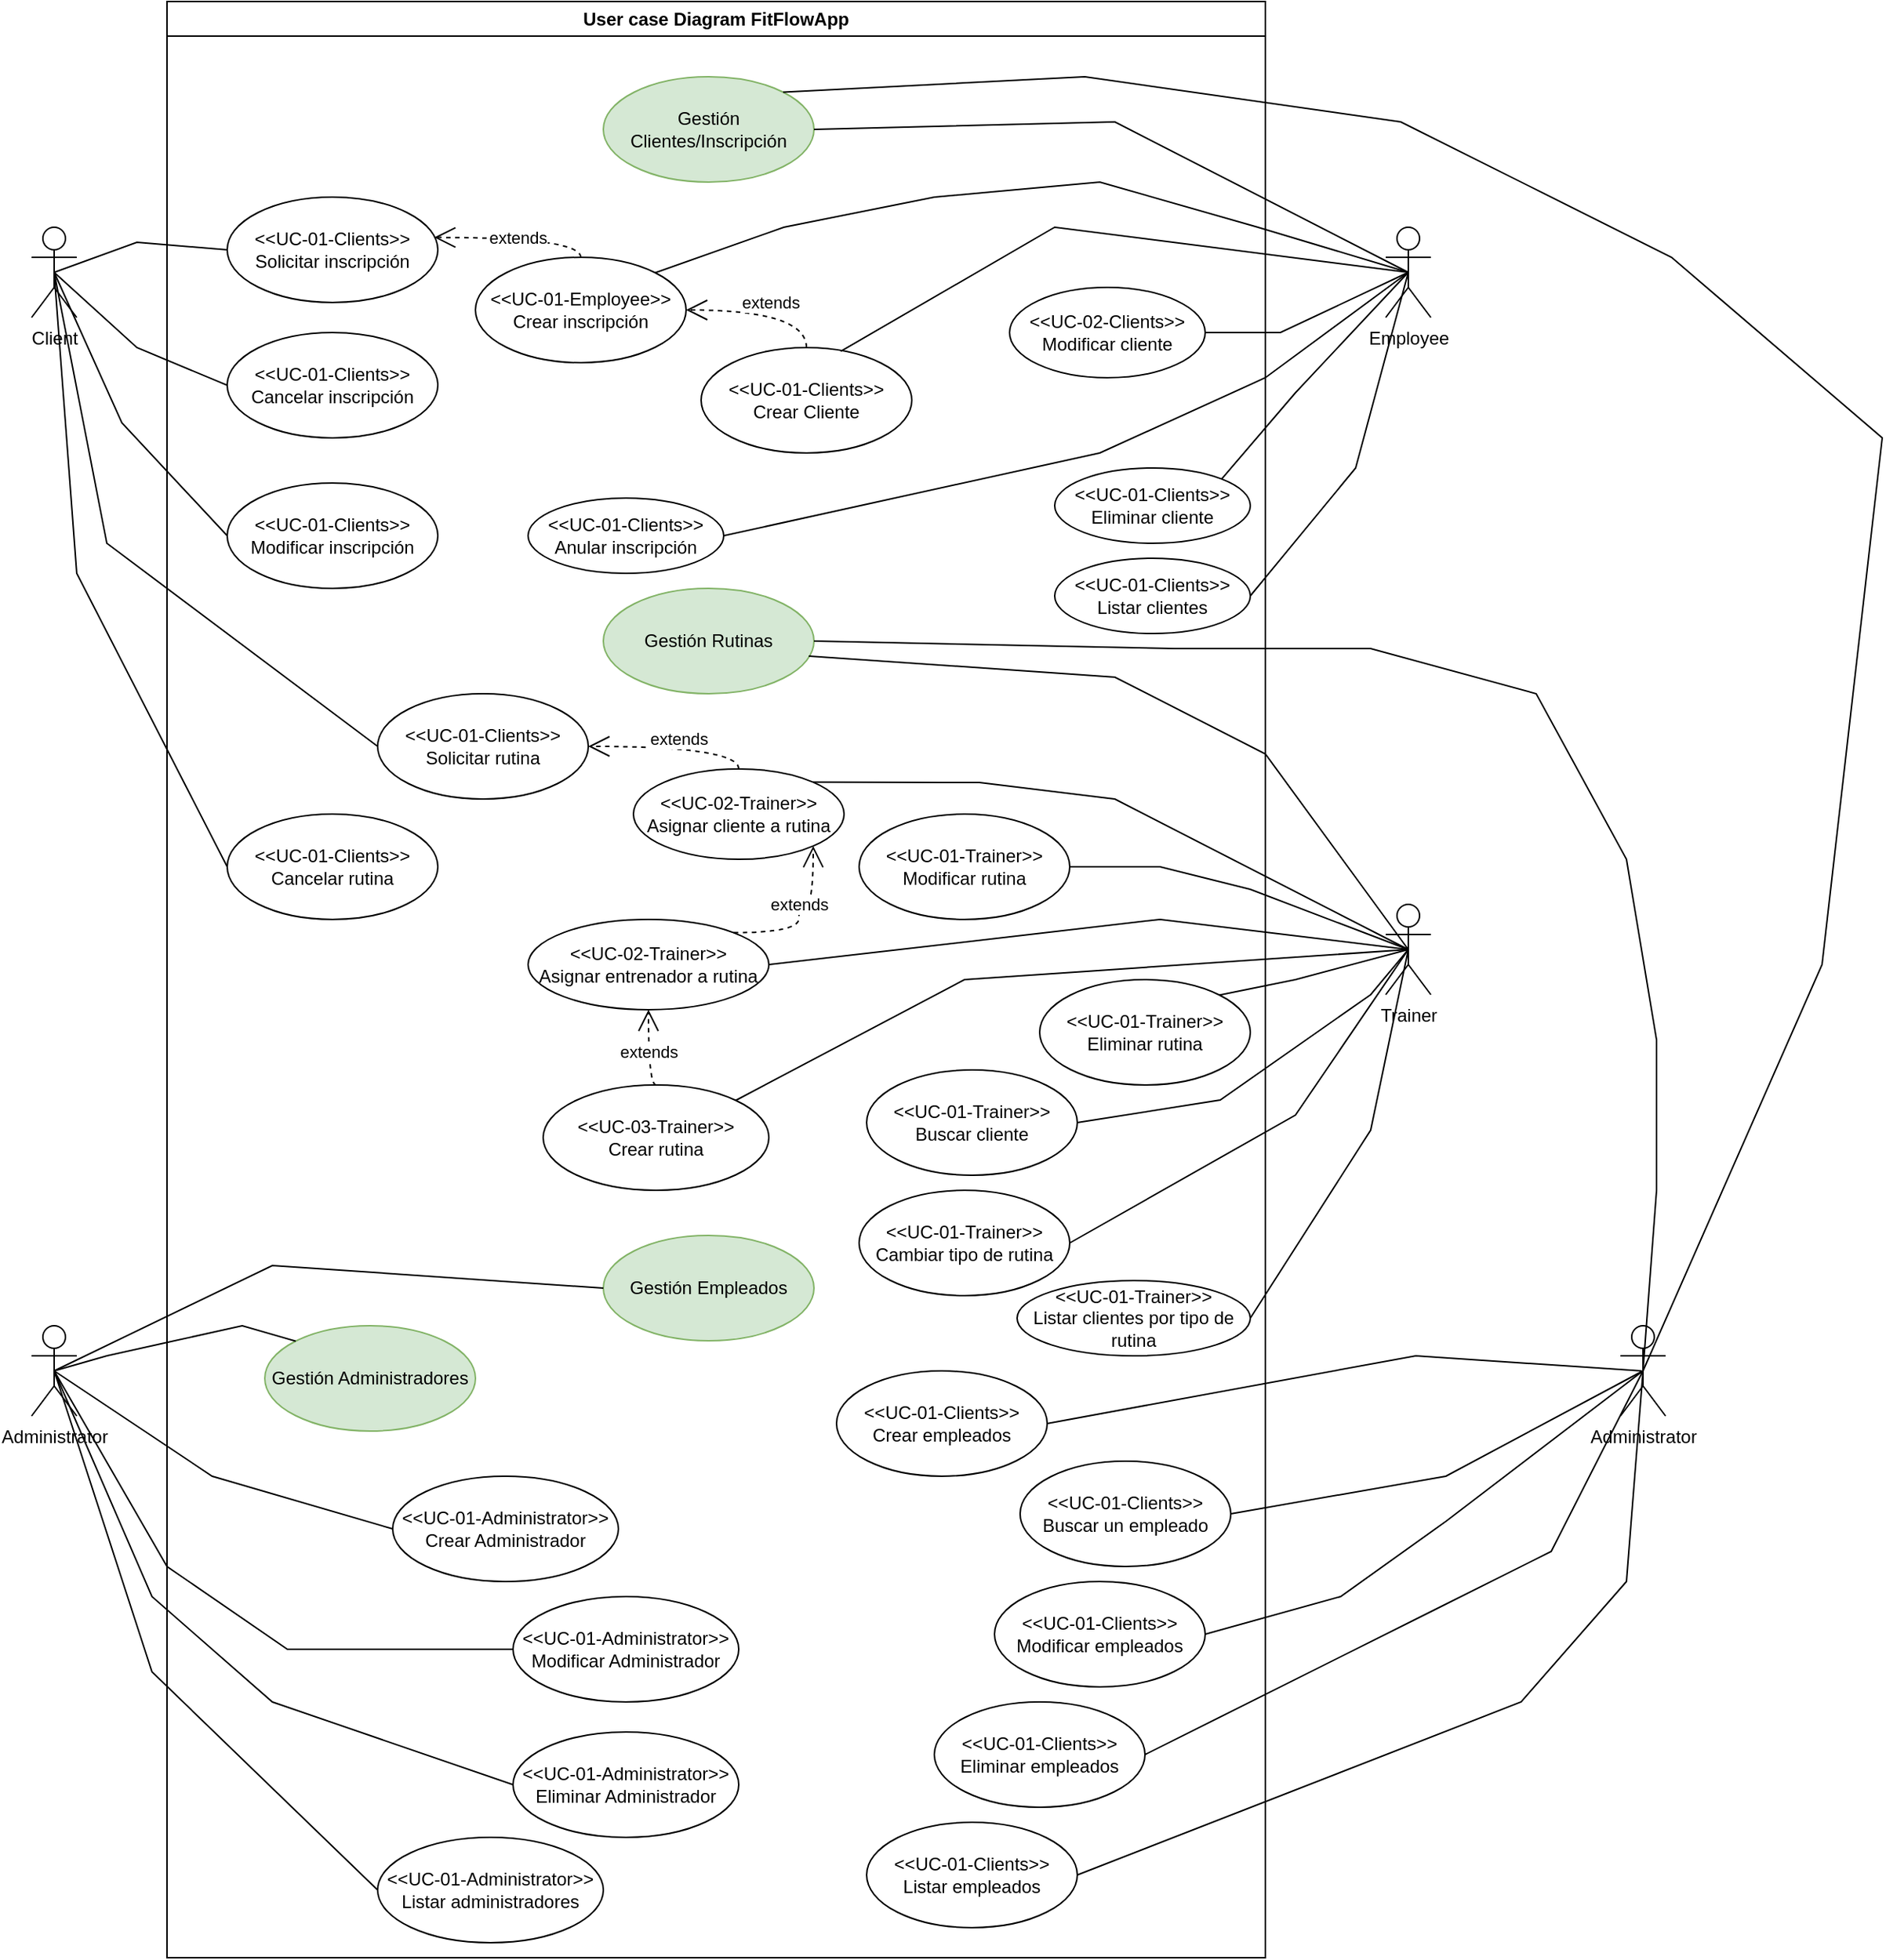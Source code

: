 <mxfile version="24.6.2" type="github">
  <diagram name="Página-1" id="Pke8mfe5lKtThJGU7i_4">
    <mxGraphModel dx="1577" dy="785" grid="1" gridSize="10" guides="1" tooltips="1" connect="1" arrows="1" fold="1" page="1" pageScale="1" pageWidth="827" pageHeight="1169" math="0" shadow="0">
      <root>
        <mxCell id="0" />
        <mxCell id="1" parent="0" />
        <mxCell id="HlKlNwCH5ZgdbXaKiqXz-1" value="User case Diagram FitFlowApp" style="swimlane;whiteSpace=wrap;html=1;" vertex="1" parent="1">
          <mxGeometry x="260" width="730" height="1300" as="geometry" />
        </mxCell>
        <mxCell id="HlKlNwCH5ZgdbXaKiqXz-4" value="&amp;lt;&amp;lt;UC-01-Clients&amp;gt;&amp;gt;&lt;div&gt;Solicitar inscripción&lt;/div&gt;" style="ellipse;whiteSpace=wrap;html=1;" vertex="1" parent="HlKlNwCH5ZgdbXaKiqXz-1">
          <mxGeometry x="40" y="130" width="140" height="70" as="geometry" />
        </mxCell>
        <mxCell id="HlKlNwCH5ZgdbXaKiqXz-12" value="&lt;div&gt;Gestión Clientes/Inscripción&lt;/div&gt;" style="ellipse;whiteSpace=wrap;html=1;fillColor=#d5e8d4;strokeColor=#82b366;" vertex="1" parent="HlKlNwCH5ZgdbXaKiqXz-1">
          <mxGeometry x="290" y="50" width="140" height="70" as="geometry" />
        </mxCell>
        <mxCell id="HlKlNwCH5ZgdbXaKiqXz-14" value="&amp;lt;&amp;lt;UC-02-Clients&amp;gt;&amp;gt;&lt;div&gt;Modificar cliente&lt;/div&gt;" style="ellipse;whiteSpace=wrap;html=1;" vertex="1" parent="HlKlNwCH5ZgdbXaKiqXz-1">
          <mxGeometry x="560" y="190" width="130" height="60" as="geometry" />
        </mxCell>
        <mxCell id="HlKlNwCH5ZgdbXaKiqXz-15" value="&amp;lt;&amp;lt;UC-01-Clients&amp;gt;&amp;gt;&lt;div&gt;Eliminar cliente&lt;/div&gt;" style="ellipse;whiteSpace=wrap;html=1;" vertex="1" parent="HlKlNwCH5ZgdbXaKiqXz-1">
          <mxGeometry x="590" y="310" width="130" height="50" as="geometry" />
        </mxCell>
        <mxCell id="HlKlNwCH5ZgdbXaKiqXz-23" value="&amp;lt;&amp;lt;UC-01-Clients&amp;gt;&amp;gt;&lt;div&gt;Cancelar inscripción&lt;/div&gt;" style="ellipse;whiteSpace=wrap;html=1;" vertex="1" parent="HlKlNwCH5ZgdbXaKiqXz-1">
          <mxGeometry x="40" y="220" width="140" height="70" as="geometry" />
        </mxCell>
        <mxCell id="HlKlNwCH5ZgdbXaKiqXz-24" value="&amp;lt;&amp;lt;UC-01-Clients&amp;gt;&amp;gt;&lt;div&gt;Modificar inscripción&lt;/div&gt;" style="ellipse;whiteSpace=wrap;html=1;" vertex="1" parent="HlKlNwCH5ZgdbXaKiqXz-1">
          <mxGeometry x="40" y="320" width="140" height="70" as="geometry" />
        </mxCell>
        <mxCell id="HlKlNwCH5ZgdbXaKiqXz-9" value="extends" style="endArrow=open;endSize=12;dashed=1;html=1;rounded=0;entryX=1;entryY=0.5;entryDx=0;entryDy=0;exitX=0.5;exitY=0;exitDx=0;exitDy=0;edgeStyle=orthogonalEdgeStyle;curved=1;" edge="1" parent="HlKlNwCH5ZgdbXaKiqXz-1" source="HlKlNwCH5ZgdbXaKiqXz-7" target="HlKlNwCH5ZgdbXaKiqXz-6">
          <mxGeometry x="-0.053" y="-5" width="160" relative="1" as="geometry">
            <mxPoint x="315" y="360" as="sourcePoint" />
            <mxPoint x="475" y="360" as="targetPoint" />
            <Array as="points">
              <mxPoint x="425" y="205" />
            </Array>
            <mxPoint as="offset" />
          </mxGeometry>
        </mxCell>
        <mxCell id="HlKlNwCH5ZgdbXaKiqXz-7" value="&amp;lt;&amp;lt;UC-01-Clients&amp;gt;&amp;gt;&lt;div&gt;Crear Cliente&lt;/div&gt;" style="ellipse;whiteSpace=wrap;html=1;" vertex="1" parent="HlKlNwCH5ZgdbXaKiqXz-1">
          <mxGeometry x="355" y="230" width="140" height="70" as="geometry" />
        </mxCell>
        <mxCell id="HlKlNwCH5ZgdbXaKiqXz-6" value="&amp;lt;&amp;lt;UC-01-Employee&amp;gt;&amp;gt;&lt;div&gt;Crear inscripción&lt;/div&gt;" style="ellipse;whiteSpace=wrap;html=1;" vertex="1" parent="HlKlNwCH5ZgdbXaKiqXz-1">
          <mxGeometry x="205" y="170" width="140" height="70" as="geometry" />
        </mxCell>
        <mxCell id="HlKlNwCH5ZgdbXaKiqXz-29" value="extends" style="endArrow=open;endSize=12;dashed=1;html=1;rounded=0;entryX=0.983;entryY=0.383;entryDx=0;entryDy=0;exitX=0.5;exitY=0;exitDx=0;exitDy=0;edgeStyle=orthogonalEdgeStyle;curved=1;entryPerimeter=0;" edge="1" parent="HlKlNwCH5ZgdbXaKiqXz-1" source="HlKlNwCH5ZgdbXaKiqXz-6" target="HlKlNwCH5ZgdbXaKiqXz-4">
          <mxGeometry width="160" relative="1" as="geometry">
            <mxPoint x="260" y="260" as="sourcePoint" />
            <mxPoint x="420" y="260" as="targetPoint" />
          </mxGeometry>
        </mxCell>
        <mxCell id="HlKlNwCH5ZgdbXaKiqXz-33" value="&amp;lt;&amp;lt;UC-01-Clients&amp;gt;&amp;gt;&lt;div&gt;Solicitar rutina&lt;/div&gt;" style="ellipse;whiteSpace=wrap;html=1;" vertex="1" parent="HlKlNwCH5ZgdbXaKiqXz-1">
          <mxGeometry x="140" y="460" width="140" height="70" as="geometry" />
        </mxCell>
        <mxCell id="HlKlNwCH5ZgdbXaKiqXz-35" value="extends" style="endArrow=open;endSize=12;dashed=1;html=1;rounded=0;entryX=1;entryY=0.5;entryDx=0;entryDy=0;exitX=0.5;exitY=0;exitDx=0;exitDy=0;edgeStyle=orthogonalEdgeStyle;curved=1;" edge="1" parent="HlKlNwCH5ZgdbXaKiqXz-1" target="HlKlNwCH5ZgdbXaKiqXz-33">
          <mxGeometry x="-0.043" y="-5" width="160" relative="1" as="geometry">
            <mxPoint x="380" y="510" as="sourcePoint" />
            <mxPoint x="440" y="430" as="targetPoint" />
            <Array as="points">
              <mxPoint x="380" y="495" />
            </Array>
            <mxPoint as="offset" />
          </mxGeometry>
        </mxCell>
        <mxCell id="HlKlNwCH5ZgdbXaKiqXz-39" value="&lt;div&gt;Gestión Rutinas&lt;/div&gt;" style="ellipse;whiteSpace=wrap;html=1;fillColor=#d5e8d4;strokeColor=#82b366;" vertex="1" parent="HlKlNwCH5ZgdbXaKiqXz-1">
          <mxGeometry x="290" y="390" width="140" height="70" as="geometry" />
        </mxCell>
        <mxCell id="HlKlNwCH5ZgdbXaKiqXz-41" value="&amp;lt;&amp;lt;UC-01-Trainer&amp;gt;&amp;gt;&lt;div&gt;Eliminar rutina&lt;/div&gt;" style="ellipse;whiteSpace=wrap;html=1;" vertex="1" parent="HlKlNwCH5ZgdbXaKiqXz-1">
          <mxGeometry x="580" y="650" width="140" height="70" as="geometry" />
        </mxCell>
        <mxCell id="HlKlNwCH5ZgdbXaKiqXz-40" value="&amp;lt;&amp;lt;UC-01-Trainer&amp;gt;&amp;gt;&lt;div&gt;Modificar rutina&lt;/div&gt;" style="ellipse;whiteSpace=wrap;html=1;" vertex="1" parent="HlKlNwCH5ZgdbXaKiqXz-1">
          <mxGeometry x="460" y="540" width="140" height="70" as="geometry" />
        </mxCell>
        <mxCell id="HlKlNwCH5ZgdbXaKiqXz-63" value="&amp;lt;&amp;lt;UC-01-Clients&amp;gt;&amp;gt;&lt;div&gt;Cancelar rutina&lt;/div&gt;" style="ellipse;whiteSpace=wrap;html=1;" vertex="1" parent="HlKlNwCH5ZgdbXaKiqXz-1">
          <mxGeometry x="40" y="540" width="140" height="70" as="geometry" />
        </mxCell>
        <mxCell id="HlKlNwCH5ZgdbXaKiqXz-66" value="&amp;lt;&amp;lt;UC-01-Clients&amp;gt;&amp;gt;&lt;div&gt;Listar clientes&lt;/div&gt;" style="ellipse;whiteSpace=wrap;html=1;" vertex="1" parent="HlKlNwCH5ZgdbXaKiqXz-1">
          <mxGeometry x="590" y="370" width="130" height="50" as="geometry" />
        </mxCell>
        <mxCell id="HlKlNwCH5ZgdbXaKiqXz-68" value="&amp;lt;&amp;lt;UC-01-Trainer&amp;gt;&amp;gt;&lt;div&gt;Buscar cliente&lt;/div&gt;" style="ellipse;whiteSpace=wrap;html=1;" vertex="1" parent="HlKlNwCH5ZgdbXaKiqXz-1">
          <mxGeometry x="465" y="710" width="140" height="70" as="geometry" />
        </mxCell>
        <mxCell id="HlKlNwCH5ZgdbXaKiqXz-84" value="&amp;lt;&amp;lt;UC-02-Trainer&amp;gt;&amp;gt;&lt;div&gt;Asignar cliente a rutina&lt;/div&gt;" style="ellipse;whiteSpace=wrap;html=1;" vertex="1" parent="HlKlNwCH5ZgdbXaKiqXz-1">
          <mxGeometry x="310" y="510" width="140" height="60" as="geometry" />
        </mxCell>
        <mxCell id="HlKlNwCH5ZgdbXaKiqXz-87" value="&amp;lt;&amp;lt;UC-01-Clients&amp;gt;&amp;gt;&lt;div&gt;Anular inscripción&lt;/div&gt;" style="ellipse;whiteSpace=wrap;html=1;" vertex="1" parent="HlKlNwCH5ZgdbXaKiqXz-1">
          <mxGeometry x="240" y="330" width="130" height="50" as="geometry" />
        </mxCell>
        <mxCell id="HlKlNwCH5ZgdbXaKiqXz-90" value="&amp;lt;&amp;lt;UC-02-Trainer&amp;gt;&amp;gt;&lt;div&gt;Asignar entrenador a rutina&lt;/div&gt;" style="ellipse;whiteSpace=wrap;html=1;" vertex="1" parent="HlKlNwCH5ZgdbXaKiqXz-1">
          <mxGeometry x="240" y="610" width="160" height="60" as="geometry" />
        </mxCell>
        <mxCell id="HlKlNwCH5ZgdbXaKiqXz-91" value="extends" style="endArrow=open;endSize=12;dashed=1;html=1;rounded=0;entryX=1;entryY=1;entryDx=0;entryDy=0;exitX=1;exitY=0;exitDx=0;exitDy=0;edgeStyle=orthogonalEdgeStyle;curved=1;" edge="1" parent="HlKlNwCH5ZgdbXaKiqXz-1" source="HlKlNwCH5ZgdbXaKiqXz-90" target="HlKlNwCH5ZgdbXaKiqXz-84">
          <mxGeometry x="0.12" width="160" relative="1" as="geometry">
            <mxPoint x="290" y="670" as="sourcePoint" />
            <mxPoint x="450" y="670" as="targetPoint" />
            <Array as="points">
              <mxPoint x="420" y="619" />
              <mxPoint x="420" y="600" />
              <mxPoint x="430" y="600" />
            </Array>
            <mxPoint as="offset" />
          </mxGeometry>
        </mxCell>
        <mxCell id="HlKlNwCH5ZgdbXaKiqXz-92" value="&lt;div&gt;&amp;lt;&amp;lt;UC-03-Trainer&amp;gt;&amp;gt;&lt;/div&gt;Crear rutina" style="ellipse;whiteSpace=wrap;html=1;" vertex="1" parent="HlKlNwCH5ZgdbXaKiqXz-1">
          <mxGeometry x="250" y="720" width="150" height="70" as="geometry" />
        </mxCell>
        <mxCell id="HlKlNwCH5ZgdbXaKiqXz-95" value="&amp;lt;&amp;lt;UC-01-Trainer&amp;gt;&amp;gt;&lt;div&gt;Cambiar tipo de rutina&lt;/div&gt;" style="ellipse;whiteSpace=wrap;html=1;" vertex="1" parent="HlKlNwCH5ZgdbXaKiqXz-1">
          <mxGeometry x="460" y="790" width="140" height="70" as="geometry" />
        </mxCell>
        <mxCell id="HlKlNwCH5ZgdbXaKiqXz-70" value="&lt;div&gt;Gestión Empleados&lt;/div&gt;" style="ellipse;whiteSpace=wrap;html=1;fillColor=#d5e8d4;strokeColor=#82b366;" vertex="1" parent="HlKlNwCH5ZgdbXaKiqXz-1">
          <mxGeometry x="290" y="820" width="140" height="70" as="geometry" />
        </mxCell>
        <mxCell id="HlKlNwCH5ZgdbXaKiqXz-83" value="&lt;div&gt;Gestión Administradores&lt;/div&gt;" style="ellipse;whiteSpace=wrap;html=1;fillColor=#d5e8d4;strokeColor=#82b366;" vertex="1" parent="HlKlNwCH5ZgdbXaKiqXz-1">
          <mxGeometry x="65" y="880" width="140" height="70" as="geometry" />
        </mxCell>
        <mxCell id="HlKlNwCH5ZgdbXaKiqXz-71" value="&amp;lt;&amp;lt;UC-01-Clients&amp;gt;&amp;gt;&lt;div&gt;Crear empleados&lt;/div&gt;" style="ellipse;whiteSpace=wrap;html=1;" vertex="1" parent="HlKlNwCH5ZgdbXaKiqXz-1">
          <mxGeometry x="445" y="910" width="140" height="70" as="geometry" />
        </mxCell>
        <mxCell id="HlKlNwCH5ZgdbXaKiqXz-77" value="" style="endArrow=none;html=1;rounded=0;exitX=1;exitY=0.5;exitDx=0;exitDy=0;" edge="1" parent="HlKlNwCH5ZgdbXaKiqXz-1" source="HlKlNwCH5ZgdbXaKiqXz-71">
          <mxGeometry width="50" height="50" relative="1" as="geometry">
            <mxPoint x="660" y="970" as="sourcePoint" />
            <mxPoint x="980" y="910" as="targetPoint" />
            <Array as="points">
              <mxPoint x="830" y="900" />
            </Array>
          </mxGeometry>
        </mxCell>
        <mxCell id="HlKlNwCH5ZgdbXaKiqXz-72" value="&amp;lt;&amp;lt;UC-01-Clients&amp;gt;&amp;gt;&lt;div&gt;Modificar empleados&lt;/div&gt;" style="ellipse;whiteSpace=wrap;html=1;" vertex="1" parent="HlKlNwCH5ZgdbXaKiqXz-1">
          <mxGeometry x="550" y="1050" width="140" height="70" as="geometry" />
        </mxCell>
        <mxCell id="HlKlNwCH5ZgdbXaKiqXz-76" value="" style="endArrow=none;html=1;rounded=0;exitX=1;exitY=0.5;exitDx=0;exitDy=0;" edge="1" parent="HlKlNwCH5ZgdbXaKiqXz-1" source="HlKlNwCH5ZgdbXaKiqXz-72">
          <mxGeometry width="50" height="50" relative="1" as="geometry">
            <mxPoint x="660" y="970" as="sourcePoint" />
            <mxPoint x="981" y="910" as="targetPoint" />
            <Array as="points">
              <mxPoint x="780" y="1060" />
              <mxPoint x="850" y="1010" />
            </Array>
          </mxGeometry>
        </mxCell>
        <mxCell id="HlKlNwCH5ZgdbXaKiqXz-73" value="&amp;lt;&amp;lt;UC-01-Clients&amp;gt;&amp;gt;&lt;div&gt;Eliminar empleados&lt;/div&gt;" style="ellipse;whiteSpace=wrap;html=1;" vertex="1" parent="HlKlNwCH5ZgdbXaKiqXz-1">
          <mxGeometry x="510" y="1130" width="140" height="70" as="geometry" />
        </mxCell>
        <mxCell id="HlKlNwCH5ZgdbXaKiqXz-75" value="" style="endArrow=none;html=1;rounded=0;exitX=1;exitY=0.5;exitDx=0;exitDy=0;" edge="1" parent="HlKlNwCH5ZgdbXaKiqXz-1" source="HlKlNwCH5ZgdbXaKiqXz-73">
          <mxGeometry width="50" height="50" relative="1" as="geometry">
            <mxPoint x="660" y="970" as="sourcePoint" />
            <mxPoint x="981" y="910" as="targetPoint" />
            <Array as="points">
              <mxPoint x="840" y="1070" />
              <mxPoint x="920" y="1030" />
            </Array>
          </mxGeometry>
        </mxCell>
        <mxCell id="HlKlNwCH5ZgdbXaKiqXz-78" value="&amp;lt;&amp;lt;UC-01-Clients&amp;gt;&amp;gt;&lt;div&gt;Listar empleados&lt;/div&gt;" style="ellipse;whiteSpace=wrap;html=1;" vertex="1" parent="HlKlNwCH5ZgdbXaKiqXz-1">
          <mxGeometry x="465" y="1210" width="140" height="70" as="geometry" />
        </mxCell>
        <mxCell id="HlKlNwCH5ZgdbXaKiqXz-96" value="extends" style="endArrow=open;endSize=12;dashed=1;html=1;rounded=0;entryX=0.5;entryY=1;entryDx=0;entryDy=0;exitX=0.5;exitY=0;exitDx=0;exitDy=0;edgeStyle=orthogonalEdgeStyle;curved=1;" edge="1" parent="HlKlNwCH5ZgdbXaKiqXz-1" source="HlKlNwCH5ZgdbXaKiqXz-92" target="HlKlNwCH5ZgdbXaKiqXz-90">
          <mxGeometry width="160" relative="1" as="geometry">
            <mxPoint x="320" y="710" as="sourcePoint" />
            <mxPoint x="530" y="740" as="targetPoint" />
            <Array as="points">
              <mxPoint x="320" y="720" />
            </Array>
          </mxGeometry>
        </mxCell>
        <mxCell id="HlKlNwCH5ZgdbXaKiqXz-99" value="&amp;lt;&amp;lt;UC-01-Trainer&amp;gt;&amp;gt;&lt;div&gt;Listar clientes por tipo de rutina&lt;/div&gt;" style="ellipse;whiteSpace=wrap;html=1;" vertex="1" parent="HlKlNwCH5ZgdbXaKiqXz-1">
          <mxGeometry x="565" y="850" width="155" height="50" as="geometry" />
        </mxCell>
        <mxCell id="HlKlNwCH5ZgdbXaKiqXz-101" value="&amp;lt;&amp;lt;UC-01-Clients&amp;gt;&amp;gt;&lt;div&gt;Buscar un empleado&lt;/div&gt;" style="ellipse;whiteSpace=wrap;html=1;" vertex="1" parent="HlKlNwCH5ZgdbXaKiqXz-1">
          <mxGeometry x="567" y="970" width="140" height="70" as="geometry" />
        </mxCell>
        <mxCell id="HlKlNwCH5ZgdbXaKiqXz-103" value="&amp;lt;&amp;lt;UC-01-Administrator&amp;gt;&amp;gt;&lt;div&gt;Crear Administrador&lt;/div&gt;" style="ellipse;whiteSpace=wrap;html=1;" vertex="1" parent="HlKlNwCH5ZgdbXaKiqXz-1">
          <mxGeometry x="150" y="980" width="150" height="70" as="geometry" />
        </mxCell>
        <mxCell id="HlKlNwCH5ZgdbXaKiqXz-104" value="&amp;lt;&amp;lt;UC-01-Administrator&amp;gt;&amp;gt;&lt;div&gt;Modificar Administrador&lt;/div&gt;" style="ellipse;whiteSpace=wrap;html=1;" vertex="1" parent="HlKlNwCH5ZgdbXaKiqXz-1">
          <mxGeometry x="230" y="1060" width="150" height="70" as="geometry" />
        </mxCell>
        <mxCell id="HlKlNwCH5ZgdbXaKiqXz-105" value="&amp;lt;&amp;lt;UC-01-Administrator&amp;gt;&amp;gt;&lt;div&gt;Eliminar Administrador&lt;/div&gt;" style="ellipse;whiteSpace=wrap;html=1;" vertex="1" parent="HlKlNwCH5ZgdbXaKiqXz-1">
          <mxGeometry x="230" y="1150" width="150" height="70" as="geometry" />
        </mxCell>
        <mxCell id="HlKlNwCH5ZgdbXaKiqXz-106" value="&amp;lt;&amp;lt;UC-01-Administrator&amp;gt;&amp;gt;&lt;div&gt;Listar administradores&lt;/div&gt;" style="ellipse;whiteSpace=wrap;html=1;" vertex="1" parent="HlKlNwCH5ZgdbXaKiqXz-1">
          <mxGeometry x="140" y="1220" width="150" height="70" as="geometry" />
        </mxCell>
        <mxCell id="HlKlNwCH5ZgdbXaKiqXz-2" value="Client" style="shape=umlActor;verticalLabelPosition=bottom;verticalAlign=top;html=1;outlineConnect=0;" vertex="1" parent="1">
          <mxGeometry x="170" y="150" width="30" height="60" as="geometry" />
        </mxCell>
        <mxCell id="HlKlNwCH5ZgdbXaKiqXz-3" value="Employee" style="shape=umlActor;verticalLabelPosition=bottom;verticalAlign=top;html=1;outlineConnect=0;" vertex="1" parent="1">
          <mxGeometry x="1070" y="150" width="30" height="60" as="geometry" />
        </mxCell>
        <mxCell id="HlKlNwCH5ZgdbXaKiqXz-16" value="" style="endArrow=none;html=1;rounded=0;entryX=0.5;entryY=0.5;entryDx=0;entryDy=0;entryPerimeter=0;exitX=1;exitY=0.5;exitDx=0;exitDy=0;" edge="1" parent="1" source="HlKlNwCH5ZgdbXaKiqXz-12" target="HlKlNwCH5ZgdbXaKiqXz-3">
          <mxGeometry width="50" height="50" relative="1" as="geometry">
            <mxPoint x="610" y="290" as="sourcePoint" />
            <mxPoint x="660" y="240" as="targetPoint" />
            <Array as="points">
              <mxPoint x="890" y="80" />
            </Array>
          </mxGeometry>
        </mxCell>
        <mxCell id="HlKlNwCH5ZgdbXaKiqXz-19" value="" style="endArrow=none;html=1;rounded=0;entryX=0.5;entryY=0.5;entryDx=0;entryDy=0;entryPerimeter=0;exitX=1;exitY=0.5;exitDx=0;exitDy=0;" edge="1" parent="1" source="HlKlNwCH5ZgdbXaKiqXz-14" target="HlKlNwCH5ZgdbXaKiqXz-3">
          <mxGeometry width="50" height="50" relative="1" as="geometry">
            <mxPoint x="960" y="225" as="sourcePoint" />
            <mxPoint x="670" y="240" as="targetPoint" />
            <Array as="points">
              <mxPoint x="1000" y="220" />
            </Array>
          </mxGeometry>
        </mxCell>
        <mxCell id="HlKlNwCH5ZgdbXaKiqXz-20" value="" style="endArrow=none;html=1;rounded=0;entryX=0.5;entryY=0.5;entryDx=0;entryDy=0;entryPerimeter=0;exitX=0.663;exitY=0.035;exitDx=0;exitDy=0;exitPerimeter=0;" edge="1" parent="1" source="HlKlNwCH5ZgdbXaKiqXz-7" target="HlKlNwCH5ZgdbXaKiqXz-3">
          <mxGeometry width="50" height="50" relative="1" as="geometry">
            <mxPoint x="620" y="290" as="sourcePoint" />
            <mxPoint x="670" y="240" as="targetPoint" />
            <Array as="points">
              <mxPoint x="850" y="150" />
            </Array>
          </mxGeometry>
        </mxCell>
        <mxCell id="HlKlNwCH5ZgdbXaKiqXz-28" value="" style="endArrow=none;html=1;rounded=0;entryX=0.5;entryY=0.5;entryDx=0;entryDy=0;entryPerimeter=0;exitX=1;exitY=0;exitDx=0;exitDy=0;" edge="1" parent="1" source="HlKlNwCH5ZgdbXaKiqXz-15" target="HlKlNwCH5ZgdbXaKiqXz-3">
          <mxGeometry width="50" height="50" relative="1" as="geometry">
            <mxPoint x="580" y="290" as="sourcePoint" />
            <mxPoint x="630" y="240" as="targetPoint" />
            <Array as="points">
              <mxPoint x="1010" y="260" />
            </Array>
          </mxGeometry>
        </mxCell>
        <mxCell id="HlKlNwCH5ZgdbXaKiqXz-30" value="" style="endArrow=none;html=1;rounded=0;exitX=0.5;exitY=0.5;exitDx=0;exitDy=0;exitPerimeter=0;entryX=0;entryY=0.5;entryDx=0;entryDy=0;" edge="1" parent="1" source="HlKlNwCH5ZgdbXaKiqXz-2" target="HlKlNwCH5ZgdbXaKiqXz-24">
          <mxGeometry width="50" height="50" relative="1" as="geometry">
            <mxPoint x="580" y="290" as="sourcePoint" />
            <mxPoint x="630" y="240" as="targetPoint" />
            <Array as="points">
              <mxPoint x="230" y="280" />
            </Array>
          </mxGeometry>
        </mxCell>
        <mxCell id="HlKlNwCH5ZgdbXaKiqXz-31" value="" style="endArrow=none;html=1;rounded=0;exitX=0.5;exitY=0.5;exitDx=0;exitDy=0;exitPerimeter=0;entryX=0;entryY=0.5;entryDx=0;entryDy=0;" edge="1" parent="1" source="HlKlNwCH5ZgdbXaKiqXz-2" target="HlKlNwCH5ZgdbXaKiqXz-23">
          <mxGeometry width="50" height="50" relative="1" as="geometry">
            <mxPoint x="580" y="290" as="sourcePoint" />
            <mxPoint x="630" y="240" as="targetPoint" />
            <Array as="points">
              <mxPoint x="240" y="230" />
            </Array>
          </mxGeometry>
        </mxCell>
        <mxCell id="HlKlNwCH5ZgdbXaKiqXz-32" value="" style="endArrow=none;html=1;rounded=0;exitX=0.5;exitY=0.5;exitDx=0;exitDy=0;exitPerimeter=0;entryX=0;entryY=0.5;entryDx=0;entryDy=0;" edge="1" parent="1" source="HlKlNwCH5ZgdbXaKiqXz-2" target="HlKlNwCH5ZgdbXaKiqXz-4">
          <mxGeometry width="50" height="50" relative="1" as="geometry">
            <mxPoint x="580" y="290" as="sourcePoint" />
            <mxPoint x="630" y="240" as="targetPoint" />
            <Array as="points">
              <mxPoint x="240" y="160" />
            </Array>
          </mxGeometry>
        </mxCell>
        <mxCell id="HlKlNwCH5ZgdbXaKiqXz-18" value="" style="endArrow=none;html=1;rounded=0;entryX=1;entryY=0;entryDx=0;entryDy=0;exitX=0.5;exitY=0.5;exitDx=0;exitDy=0;exitPerimeter=0;" edge="1" parent="1" source="HlKlNwCH5ZgdbXaKiqXz-3" target="HlKlNwCH5ZgdbXaKiqXz-6">
          <mxGeometry width="50" height="50" relative="1" as="geometry">
            <mxPoint x="1060" y="180" as="sourcePoint" />
            <mxPoint x="915" y="115" as="targetPoint" />
            <Array as="points">
              <mxPoint x="985" y="150" />
              <mxPoint x="880" y="120" />
              <mxPoint x="770" y="130" />
              <mxPoint x="670" y="150" />
            </Array>
          </mxGeometry>
        </mxCell>
        <mxCell id="HlKlNwCH5ZgdbXaKiqXz-34" value="" style="endArrow=none;html=1;rounded=0;entryX=0.5;entryY=0.5;entryDx=0;entryDy=0;entryPerimeter=0;exitX=0;exitY=0.5;exitDx=0;exitDy=0;" edge="1" parent="1" source="HlKlNwCH5ZgdbXaKiqXz-33" target="HlKlNwCH5ZgdbXaKiqXz-2">
          <mxGeometry width="50" height="50" relative="1" as="geometry">
            <mxPoint x="540" y="370" as="sourcePoint" />
            <mxPoint x="590" y="320" as="targetPoint" />
            <Array as="points">
              <mxPoint x="220" y="360" />
            </Array>
          </mxGeometry>
        </mxCell>
        <mxCell id="HlKlNwCH5ZgdbXaKiqXz-38" value="Trainer" style="shape=umlActor;verticalLabelPosition=bottom;verticalAlign=top;html=1;outlineConnect=0;" vertex="1" parent="1">
          <mxGeometry x="1070" y="600" width="30" height="60" as="geometry" />
        </mxCell>
        <mxCell id="HlKlNwCH5ZgdbXaKiqXz-59" value="" style="endArrow=none;html=1;rounded=0;entryX=0.5;entryY=0.5;entryDx=0;entryDy=0;entryPerimeter=0;exitX=1;exitY=0;exitDx=0;exitDy=0;" edge="1" parent="1" source="HlKlNwCH5ZgdbXaKiqXz-84" target="HlKlNwCH5ZgdbXaKiqXz-38">
          <mxGeometry width="50" height="50" relative="1" as="geometry">
            <mxPoint x="689.919" y="520.464" as="sourcePoint" />
            <mxPoint x="710" y="460" as="targetPoint" />
            <Array as="points">
              <mxPoint x="800" y="519" />
              <mxPoint x="890" y="530" />
            </Array>
          </mxGeometry>
        </mxCell>
        <mxCell id="HlKlNwCH5ZgdbXaKiqXz-61" value="" style="endArrow=none;html=1;rounded=0;entryX=0.5;entryY=0.5;entryDx=0;entryDy=0;entryPerimeter=0;exitX=1;exitY=0;exitDx=0;exitDy=0;" edge="1" parent="1" source="HlKlNwCH5ZgdbXaKiqXz-41" target="HlKlNwCH5ZgdbXaKiqXz-38">
          <mxGeometry width="50" height="50" relative="1" as="geometry">
            <mxPoint x="660" y="510" as="sourcePoint" />
            <mxPoint x="710" y="460" as="targetPoint" />
            <Array as="points">
              <mxPoint x="1010" y="650" />
            </Array>
          </mxGeometry>
        </mxCell>
        <mxCell id="HlKlNwCH5ZgdbXaKiqXz-62" value="" style="endArrow=none;html=1;rounded=0;entryX=0.5;entryY=0.5;entryDx=0;entryDy=0;entryPerimeter=0;exitX=1;exitY=0.5;exitDx=0;exitDy=0;" edge="1" parent="1" source="HlKlNwCH5ZgdbXaKiqXz-40" target="HlKlNwCH5ZgdbXaKiqXz-38">
          <mxGeometry width="50" height="50" relative="1" as="geometry">
            <mxPoint x="660" y="510" as="sourcePoint" />
            <mxPoint x="710" y="460" as="targetPoint" />
            <Array as="points">
              <mxPoint x="920" y="575" />
              <mxPoint x="980" y="590" />
            </Array>
          </mxGeometry>
        </mxCell>
        <mxCell id="HlKlNwCH5ZgdbXaKiqXz-64" value="" style="endArrow=none;html=1;rounded=0;entryX=0.5;entryY=0.5;entryDx=0;entryDy=0;entryPerimeter=0;exitX=0;exitY=0.5;exitDx=0;exitDy=0;" edge="1" parent="1" source="HlKlNwCH5ZgdbXaKiqXz-63" target="HlKlNwCH5ZgdbXaKiqXz-2">
          <mxGeometry width="50" height="50" relative="1" as="geometry">
            <mxPoint x="660" y="400" as="sourcePoint" />
            <mxPoint x="710" y="350" as="targetPoint" />
            <Array as="points">
              <mxPoint x="200" y="380" />
            </Array>
          </mxGeometry>
        </mxCell>
        <mxCell id="HlKlNwCH5ZgdbXaKiqXz-65" value="" style="endArrow=none;html=1;rounded=0;entryX=0.5;entryY=0.5;entryDx=0;entryDy=0;entryPerimeter=0;exitX=0.975;exitY=0.642;exitDx=0;exitDy=0;exitPerimeter=0;" edge="1" parent="1" source="HlKlNwCH5ZgdbXaKiqXz-39" target="HlKlNwCH5ZgdbXaKiqXz-38">
          <mxGeometry width="50" height="50" relative="1" as="geometry">
            <mxPoint x="560" y="340" as="sourcePoint" />
            <mxPoint x="610" y="290" as="targetPoint" />
            <Array as="points">
              <mxPoint x="890" y="449" />
              <mxPoint x="990" y="500" />
            </Array>
          </mxGeometry>
        </mxCell>
        <mxCell id="HlKlNwCH5ZgdbXaKiqXz-67" value="" style="endArrow=none;html=1;rounded=0;entryX=0.5;entryY=0.5;entryDx=0;entryDy=0;entryPerimeter=0;exitX=1;exitY=0.5;exitDx=0;exitDy=0;" edge="1" parent="1" source="HlKlNwCH5ZgdbXaKiqXz-66" target="HlKlNwCH5ZgdbXaKiqXz-3">
          <mxGeometry width="50" height="50" relative="1" as="geometry">
            <mxPoint x="560" y="490" as="sourcePoint" />
            <mxPoint x="610" y="440" as="targetPoint" />
            <Array as="points">
              <mxPoint x="1050" y="310" />
            </Array>
          </mxGeometry>
        </mxCell>
        <mxCell id="HlKlNwCH5ZgdbXaKiqXz-69" value="" style="endArrow=none;html=1;rounded=0;entryX=0.5;entryY=0.5;entryDx=0;entryDy=0;entryPerimeter=0;exitX=1;exitY=0.5;exitDx=0;exitDy=0;" edge="1" parent="1" source="HlKlNwCH5ZgdbXaKiqXz-68" target="HlKlNwCH5ZgdbXaKiqXz-38">
          <mxGeometry width="50" height="50" relative="1" as="geometry">
            <mxPoint x="560" y="630" as="sourcePoint" />
            <mxPoint x="610" y="580" as="targetPoint" />
            <Array as="points">
              <mxPoint x="960" y="730" />
              <mxPoint x="1060" y="660" />
            </Array>
          </mxGeometry>
        </mxCell>
        <mxCell id="HlKlNwCH5ZgdbXaKiqXz-74" value="Administrator" style="shape=umlActor;verticalLabelPosition=bottom;verticalAlign=top;html=1;outlineConnect=0;" vertex="1" parent="1">
          <mxGeometry x="1226" y="880" width="30" height="60" as="geometry" />
        </mxCell>
        <mxCell id="HlKlNwCH5ZgdbXaKiqXz-80" value="" style="endArrow=none;html=1;rounded=0;entryX=0.5;entryY=0.5;entryDx=0;entryDy=0;entryPerimeter=0;exitX=1;exitY=0.5;exitDx=0;exitDy=0;" edge="1" parent="1" source="HlKlNwCH5ZgdbXaKiqXz-39" target="HlKlNwCH5ZgdbXaKiqXz-74">
          <mxGeometry width="50" height="50" relative="1" as="geometry">
            <mxPoint x="830" y="770" as="sourcePoint" />
            <mxPoint x="880" y="720" as="targetPoint" />
            <Array as="points">
              <mxPoint x="930" y="430" />
              <mxPoint x="1060" y="430" />
              <mxPoint x="1170" y="460" />
              <mxPoint x="1230" y="570" />
              <mxPoint x="1250" y="690" />
              <mxPoint x="1250" y="790" />
            </Array>
          </mxGeometry>
        </mxCell>
        <mxCell id="HlKlNwCH5ZgdbXaKiqXz-88" value="" style="endArrow=none;html=1;rounded=0;entryX=0.5;entryY=0.5;entryDx=0;entryDy=0;entryPerimeter=0;exitX=1;exitY=0.5;exitDx=0;exitDy=0;" edge="1" parent="1" source="HlKlNwCH5ZgdbXaKiqXz-87" target="HlKlNwCH5ZgdbXaKiqXz-3">
          <mxGeometry width="50" height="50" relative="1" as="geometry">
            <mxPoint x="610" y="340" as="sourcePoint" />
            <mxPoint x="660" y="290" as="targetPoint" />
            <Array as="points">
              <mxPoint x="880" y="300" />
              <mxPoint x="990" y="250" />
            </Array>
          </mxGeometry>
        </mxCell>
        <mxCell id="HlKlNwCH5ZgdbXaKiqXz-93" value="" style="endArrow=none;html=1;rounded=0;entryX=0.5;entryY=0.5;entryDx=0;entryDy=0;entryPerimeter=0;exitX=1;exitY=0.5;exitDx=0;exitDy=0;" edge="1" parent="1" source="HlKlNwCH5ZgdbXaKiqXz-90" target="HlKlNwCH5ZgdbXaKiqXz-38">
          <mxGeometry width="50" height="50" relative="1" as="geometry">
            <mxPoint x="610" y="730" as="sourcePoint" />
            <mxPoint x="660" y="680" as="targetPoint" />
            <Array as="points">
              <mxPoint x="920" y="610" />
            </Array>
          </mxGeometry>
        </mxCell>
        <mxCell id="HlKlNwCH5ZgdbXaKiqXz-94" value="" style="endArrow=none;html=1;rounded=0;entryX=0.5;entryY=0.5;entryDx=0;entryDy=0;entryPerimeter=0;exitX=1;exitY=0;exitDx=0;exitDy=0;" edge="1" parent="1" source="HlKlNwCH5ZgdbXaKiqXz-92" target="HlKlNwCH5ZgdbXaKiqXz-38">
          <mxGeometry width="50" height="50" relative="1" as="geometry">
            <mxPoint x="610" y="730" as="sourcePoint" />
            <mxPoint x="660" y="680" as="targetPoint" />
            <Array as="points">
              <mxPoint x="790" y="650" />
            </Array>
          </mxGeometry>
        </mxCell>
        <mxCell id="HlKlNwCH5ZgdbXaKiqXz-79" value="" style="endArrow=none;html=1;rounded=0;entryX=0.5;entryY=0.5;entryDx=0;entryDy=0;entryPerimeter=0;exitX=1;exitY=0.5;exitDx=0;exitDy=0;" edge="1" parent="1" source="HlKlNwCH5ZgdbXaKiqXz-78" target="HlKlNwCH5ZgdbXaKiqXz-74">
          <mxGeometry width="50" height="50" relative="1" as="geometry">
            <mxPoint x="830" y="970" as="sourcePoint" />
            <mxPoint x="1241" y="960.0" as="targetPoint" />
            <Array as="points">
              <mxPoint x="1160" y="1130" />
              <mxPoint x="1230" y="1050" />
            </Array>
          </mxGeometry>
        </mxCell>
        <mxCell id="HlKlNwCH5ZgdbXaKiqXz-98" value="" style="endArrow=none;html=1;rounded=0;entryX=0.5;entryY=0.5;entryDx=0;entryDy=0;entryPerimeter=0;exitX=1;exitY=0.5;exitDx=0;exitDy=0;" edge="1" parent="1" source="HlKlNwCH5ZgdbXaKiqXz-95" target="HlKlNwCH5ZgdbXaKiqXz-38">
          <mxGeometry width="50" height="50" relative="1" as="geometry">
            <mxPoint x="870" y="860" as="sourcePoint" />
            <mxPoint x="920" y="810" as="targetPoint" />
            <Array as="points">
              <mxPoint x="1010" y="740" />
            </Array>
          </mxGeometry>
        </mxCell>
        <mxCell id="HlKlNwCH5ZgdbXaKiqXz-100" value="" style="endArrow=none;html=1;rounded=0;entryX=0.5;entryY=0.5;entryDx=0;entryDy=0;entryPerimeter=0;exitX=1;exitY=0.5;exitDx=0;exitDy=0;" edge="1" parent="1" source="HlKlNwCH5ZgdbXaKiqXz-99" target="HlKlNwCH5ZgdbXaKiqXz-38">
          <mxGeometry width="50" height="50" relative="1" as="geometry">
            <mxPoint x="720" y="740" as="sourcePoint" />
            <mxPoint x="770" y="690" as="targetPoint" />
            <Array as="points">
              <mxPoint x="1060" y="750" />
            </Array>
          </mxGeometry>
        </mxCell>
        <mxCell id="HlKlNwCH5ZgdbXaKiqXz-102" value="" style="endArrow=none;html=1;rounded=0;entryX=0.5;entryY=0.5;entryDx=0;entryDy=0;entryPerimeter=0;exitX=1;exitY=0.5;exitDx=0;exitDy=0;" edge="1" parent="1" source="HlKlNwCH5ZgdbXaKiqXz-101" target="HlKlNwCH5ZgdbXaKiqXz-74">
          <mxGeometry width="50" height="50" relative="1" as="geometry">
            <mxPoint x="750" y="1090" as="sourcePoint" />
            <mxPoint x="800" y="1040" as="targetPoint" />
            <Array as="points">
              <mxPoint x="1110" y="980" />
            </Array>
          </mxGeometry>
        </mxCell>
        <mxCell id="HlKlNwCH5ZgdbXaKiqXz-107" value="Administrator" style="shape=umlActor;verticalLabelPosition=bottom;verticalAlign=top;html=1;outlineConnect=0;" vertex="1" parent="1">
          <mxGeometry x="170" y="880" width="30" height="60" as="geometry" />
        </mxCell>
        <mxCell id="HlKlNwCH5ZgdbXaKiqXz-108" value="" style="endArrow=none;html=1;rounded=0;exitX=0.5;exitY=0.5;exitDx=0;exitDy=0;exitPerimeter=0;entryX=0;entryY=0.5;entryDx=0;entryDy=0;" edge="1" parent="1" source="HlKlNwCH5ZgdbXaKiqXz-107" target="HlKlNwCH5ZgdbXaKiqXz-103">
          <mxGeometry width="50" height="50" relative="1" as="geometry">
            <mxPoint x="500" y="1020" as="sourcePoint" />
            <mxPoint x="550" y="970" as="targetPoint" />
            <Array as="points">
              <mxPoint x="290" y="980" />
            </Array>
          </mxGeometry>
        </mxCell>
        <mxCell id="HlKlNwCH5ZgdbXaKiqXz-109" value="" style="endArrow=none;html=1;rounded=0;exitX=0.5;exitY=0.5;exitDx=0;exitDy=0;exitPerimeter=0;entryX=0;entryY=0.5;entryDx=0;entryDy=0;" edge="1" parent="1" source="HlKlNwCH5ZgdbXaKiqXz-107" target="HlKlNwCH5ZgdbXaKiqXz-104">
          <mxGeometry width="50" height="50" relative="1" as="geometry">
            <mxPoint x="500" y="1020" as="sourcePoint" />
            <mxPoint x="550" y="970" as="targetPoint" />
            <Array as="points">
              <mxPoint x="260" y="1040" />
              <mxPoint x="340" y="1095" />
            </Array>
          </mxGeometry>
        </mxCell>
        <mxCell id="HlKlNwCH5ZgdbXaKiqXz-110" value="" style="endArrow=none;html=1;rounded=0;exitX=0.5;exitY=0.5;exitDx=0;exitDy=0;exitPerimeter=0;entryX=0;entryY=0.5;entryDx=0;entryDy=0;" edge="1" parent="1" source="HlKlNwCH5ZgdbXaKiqXz-107" target="HlKlNwCH5ZgdbXaKiqXz-105">
          <mxGeometry width="50" height="50" relative="1" as="geometry">
            <mxPoint x="500" y="1020" as="sourcePoint" />
            <mxPoint x="550" y="970" as="targetPoint" />
            <Array as="points">
              <mxPoint x="250" y="1060" />
              <mxPoint x="330" y="1130" />
            </Array>
          </mxGeometry>
        </mxCell>
        <mxCell id="HlKlNwCH5ZgdbXaKiqXz-111" value="" style="endArrow=none;html=1;rounded=0;exitX=0.5;exitY=0.5;exitDx=0;exitDy=0;exitPerimeter=0;entryX=0;entryY=0.5;entryDx=0;entryDy=0;" edge="1" parent="1" source="HlKlNwCH5ZgdbXaKiqXz-107" target="HlKlNwCH5ZgdbXaKiqXz-106">
          <mxGeometry width="50" height="50" relative="1" as="geometry">
            <mxPoint x="500" y="1020" as="sourcePoint" />
            <mxPoint x="550" y="970" as="targetPoint" />
            <Array as="points">
              <mxPoint x="250" y="1110" />
            </Array>
          </mxGeometry>
        </mxCell>
        <mxCell id="HlKlNwCH5ZgdbXaKiqXz-112" value="" style="endArrow=none;html=1;rounded=0;entryX=0.5;entryY=0.5;entryDx=0;entryDy=0;entryPerimeter=0;exitX=0;exitY=0;exitDx=0;exitDy=0;" edge="1" parent="1" source="HlKlNwCH5ZgdbXaKiqXz-83" target="HlKlNwCH5ZgdbXaKiqXz-107">
          <mxGeometry width="50" height="50" relative="1" as="geometry">
            <mxPoint x="500" y="1020" as="sourcePoint" />
            <mxPoint x="550" y="970" as="targetPoint" />
            <Array as="points">
              <mxPoint x="310" y="880" />
              <mxPoint x="220" y="900" />
            </Array>
          </mxGeometry>
        </mxCell>
        <mxCell id="HlKlNwCH5ZgdbXaKiqXz-113" value="" style="endArrow=none;html=1;rounded=0;exitX=0.5;exitY=0.5;exitDx=0;exitDy=0;exitPerimeter=0;entryX=0;entryY=0.5;entryDx=0;entryDy=0;" edge="1" parent="1" source="HlKlNwCH5ZgdbXaKiqXz-107" target="HlKlNwCH5ZgdbXaKiqXz-70">
          <mxGeometry width="50" height="50" relative="1" as="geometry">
            <mxPoint x="500" y="900" as="sourcePoint" />
            <mxPoint x="550" y="850" as="targetPoint" />
            <Array as="points">
              <mxPoint x="330" y="840" />
            </Array>
          </mxGeometry>
        </mxCell>
        <mxCell id="HlKlNwCH5ZgdbXaKiqXz-114" value="" style="endArrow=none;html=1;rounded=0;exitX=0.5;exitY=0.5;exitDx=0;exitDy=0;exitPerimeter=0;entryX=1;entryY=0;entryDx=0;entryDy=0;" edge="1" parent="1" source="HlKlNwCH5ZgdbXaKiqXz-74" target="HlKlNwCH5ZgdbXaKiqXz-12">
          <mxGeometry width="50" height="50" relative="1" as="geometry">
            <mxPoint x="610" y="620" as="sourcePoint" />
            <mxPoint x="660" y="570" as="targetPoint" />
            <Array as="points">
              <mxPoint x="1360" y="640" />
              <mxPoint x="1400" y="290" />
              <mxPoint x="1260" y="170" />
              <mxPoint x="1080" y="80" />
              <mxPoint x="870" y="50" />
            </Array>
          </mxGeometry>
        </mxCell>
      </root>
    </mxGraphModel>
  </diagram>
</mxfile>
